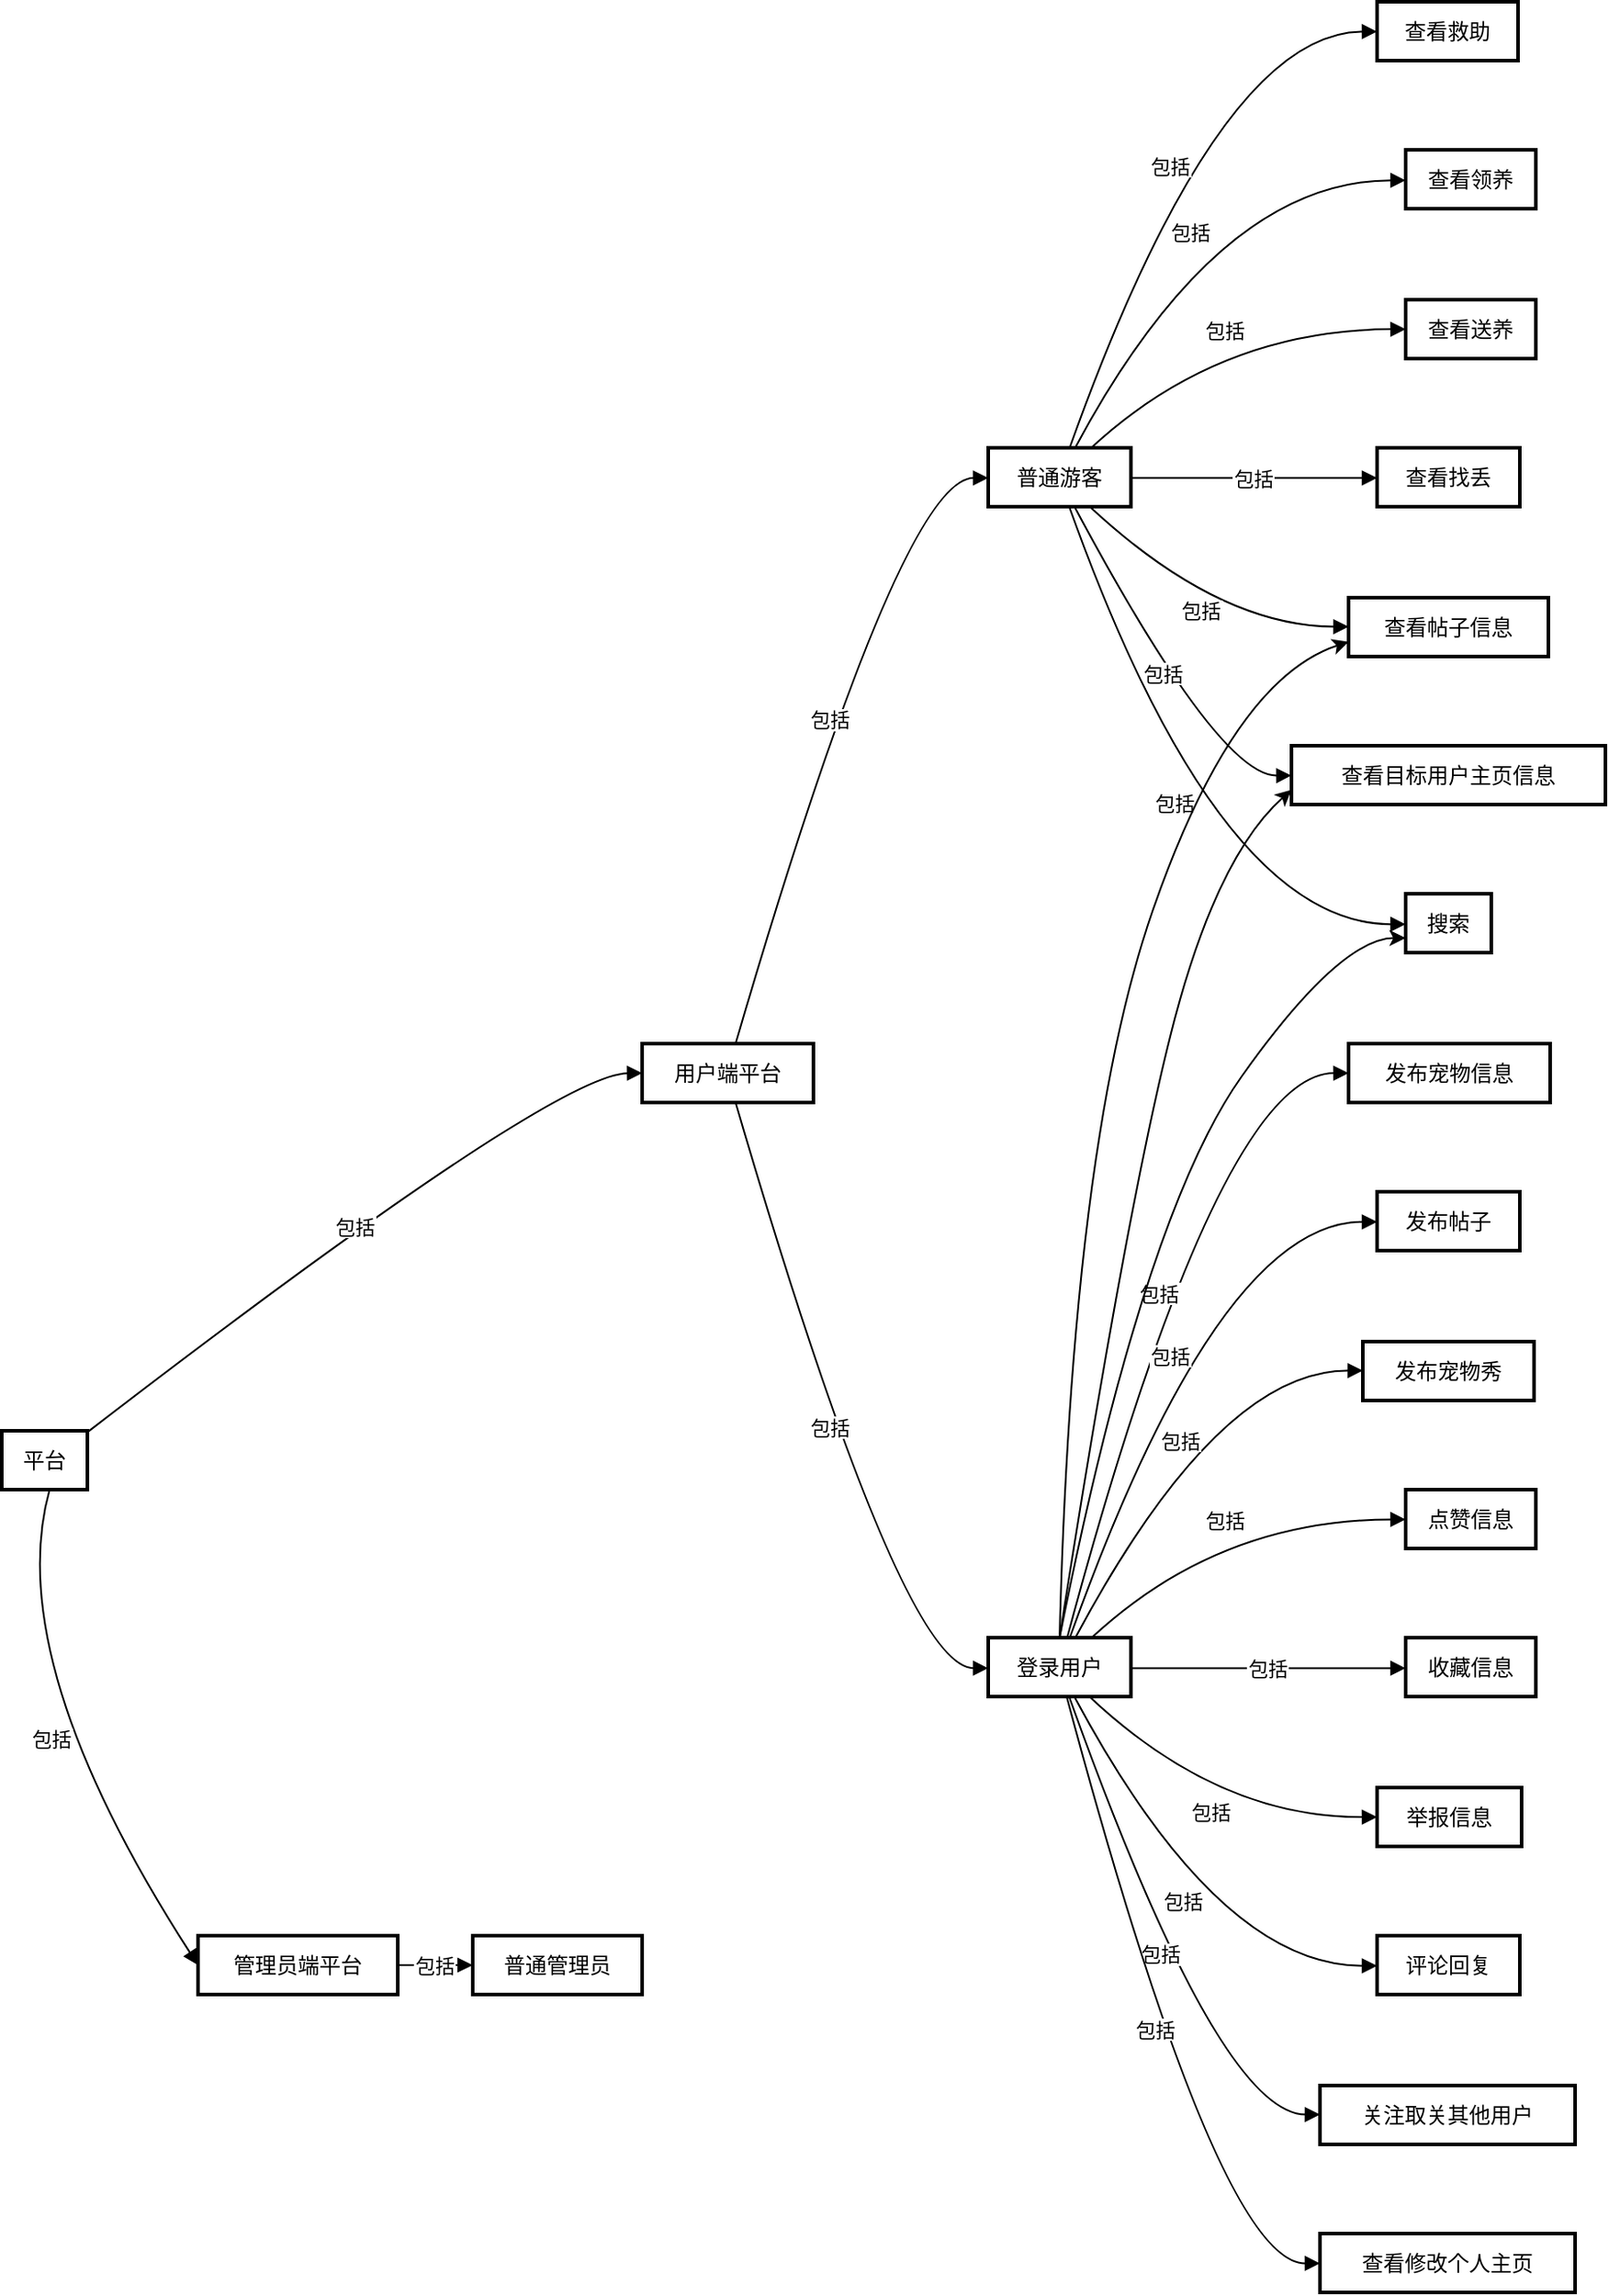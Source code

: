 <mxfile version="21.1.4" type="github">
  <diagram name="第 1 页" id="swBh_g0OanlbptFhDA5n">
    <mxGraphModel dx="2246" dy="1953" grid="1" gridSize="10" guides="1" tooltips="1" connect="1" arrows="1" fold="1" page="1" pageScale="1" pageWidth="827" pageHeight="1169" math="0" shadow="0">
      <root>
        <mxCell id="0" />
        <mxCell id="1" parent="0" />
        <mxCell id="2" value="平台" style="whiteSpace=wrap;strokeWidth=2;" parent="1" vertex="1">
          <mxGeometry x="-220" y="801" width="48" height="33" as="geometry" />
        </mxCell>
        <mxCell id="3" value="用户端平台" style="whiteSpace=wrap;strokeWidth=2;" parent="1" vertex="1">
          <mxGeometry x="139" y="584" width="96" height="33" as="geometry" />
        </mxCell>
        <mxCell id="4" value="管理员端平台" style="whiteSpace=wrap;strokeWidth=2;" parent="1" vertex="1">
          <mxGeometry x="-110" y="1084" width="112" height="33" as="geometry" />
        </mxCell>
        <mxCell id="5" value="普通游客" style="whiteSpace=wrap;strokeWidth=2;" parent="1" vertex="1">
          <mxGeometry x="333" y="250" width="80" height="33" as="geometry" />
        </mxCell>
        <mxCell id="6" value="登录用户" style="whiteSpace=wrap;strokeWidth=2;" parent="1" vertex="1">
          <mxGeometry x="333" y="917" width="80" height="33" as="geometry" />
        </mxCell>
        <mxCell id="7" value="普通管理员" style="whiteSpace=wrap;strokeWidth=2;" parent="1" vertex="1">
          <mxGeometry x="44" y="1084" width="95" height="33" as="geometry" />
        </mxCell>
        <mxCell id="8" value="查看救助" style="whiteSpace=wrap;strokeWidth=2;" parent="1" vertex="1">
          <mxGeometry x="551" width="79" height="33" as="geometry" />
        </mxCell>
        <mxCell id="9" value="查看领养" style="whiteSpace=wrap;strokeWidth=2;" parent="1" vertex="1">
          <mxGeometry x="567" y="83" width="73" height="33" as="geometry" />
        </mxCell>
        <mxCell id="10" value="查看送养" style="whiteSpace=wrap;strokeWidth=2;" parent="1" vertex="1">
          <mxGeometry x="567" y="167" width="73" height="33" as="geometry" />
        </mxCell>
        <mxCell id="11" value="查看找丢" style="whiteSpace=wrap;strokeWidth=2;" parent="1" vertex="1">
          <mxGeometry x="551" y="250" width="80" height="33" as="geometry" />
        </mxCell>
        <mxCell id="12" value="查看帖子信息" style="whiteSpace=wrap;strokeWidth=2;" parent="1" vertex="1">
          <mxGeometry x="535" y="334" width="112" height="33" as="geometry" />
        </mxCell>
        <mxCell id="13" value="查看目标用户主页信息" style="whiteSpace=wrap;strokeWidth=2;" parent="1" vertex="1">
          <mxGeometry x="503" y="417" width="176" height="33" as="geometry" />
        </mxCell>
        <mxCell id="14" value="搜索" style="whiteSpace=wrap;strokeWidth=2;" parent="1" vertex="1">
          <mxGeometry x="567" y="500" width="48" height="33" as="geometry" />
        </mxCell>
        <mxCell id="15" value="发布宠物信息" style="whiteSpace=wrap;strokeWidth=2;" parent="1" vertex="1">
          <mxGeometry x="535" y="584" width="113" height="33" as="geometry" />
        </mxCell>
        <mxCell id="16" value="发布帖子" style="whiteSpace=wrap;strokeWidth=2;" parent="1" vertex="1">
          <mxGeometry x="551" y="667" width="80" height="33" as="geometry" />
        </mxCell>
        <mxCell id="17" value="发布宠物秀" style="whiteSpace=wrap;strokeWidth=2;" parent="1" vertex="1">
          <mxGeometry x="543" y="751" width="96" height="33" as="geometry" />
        </mxCell>
        <mxCell id="18" value="点赞信息" style="whiteSpace=wrap;strokeWidth=2;" parent="1" vertex="1">
          <mxGeometry x="567" y="834" width="73" height="33" as="geometry" />
        </mxCell>
        <mxCell id="19" value="收藏信息" style="whiteSpace=wrap;strokeWidth=2;" parent="1" vertex="1">
          <mxGeometry x="567" y="917" width="73" height="33" as="geometry" />
        </mxCell>
        <mxCell id="20" value="举报信息" style="whiteSpace=wrap;strokeWidth=2;" parent="1" vertex="1">
          <mxGeometry x="551" y="1001" width="81" height="33" as="geometry" />
        </mxCell>
        <mxCell id="21" value="评论回复" style="whiteSpace=wrap;strokeWidth=2;" parent="1" vertex="1">
          <mxGeometry x="551" y="1084" width="80" height="33" as="geometry" />
        </mxCell>
        <mxCell id="22" value="关注取关其他用户" style="whiteSpace=wrap;strokeWidth=2;" parent="1" vertex="1">
          <mxGeometry x="519" y="1168" width="143" height="33" as="geometry" />
        </mxCell>
        <mxCell id="23" value="查看修改个人主页" style="whiteSpace=wrap;strokeWidth=2;" parent="1" vertex="1">
          <mxGeometry x="519" y="1251" width="143" height="33" as="geometry" />
        </mxCell>
        <mxCell id="24" value="包括" style="curved=1;startArrow=none;endArrow=block;exitX=0.996;exitY=0.028;entryX=-0.004;entryY=0.5;" parent="1" source="2" target="3" edge="1">
          <mxGeometry relative="1" as="geometry">
            <Array as="points">
              <mxPoint x="89" y="601" />
            </Array>
          </mxGeometry>
        </mxCell>
        <mxCell id="25" value="包括" style="curved=1;startArrow=none;endArrow=block;exitX=0.558;exitY=0.997;entryX=-0.004;entryY=0.5;" parent="1" source="2" target="4" edge="1">
          <mxGeometry relative="1" as="geometry">
            <Array as="points">
              <mxPoint x="-220" y="930" />
            </Array>
          </mxGeometry>
        </mxCell>
        <mxCell id="26" value="包括" style="curved=1;startArrow=none;endArrow=block;exitX=0.546;exitY=-0.006;entryX=-0.003;entryY=0.512;" parent="1" source="3" target="5" edge="1">
          <mxGeometry relative="1" as="geometry">
            <Array as="points">
              <mxPoint x="284" y="267" />
            </Array>
          </mxGeometry>
        </mxCell>
        <mxCell id="27" value="包括" style="curved=1;startArrow=none;endArrow=block;exitX=0.546;exitY=1.006;entryX=-0.003;entryY=0.518;" parent="1" source="3" target="6" edge="1">
          <mxGeometry relative="1" as="geometry">
            <Array as="points">
              <mxPoint x="284" y="934" />
            </Array>
          </mxGeometry>
        </mxCell>
        <mxCell id="28" value="包括" style="curved=1;startArrow=none;endArrow=block;exitX=0.995;exitY=0.5;entryX=0.002;entryY=0.5;" parent="1" source="4" target="7" edge="1">
          <mxGeometry relative="1" as="geometry">
            <Array as="points" />
          </mxGeometry>
        </mxCell>
        <mxCell id="29" value="包括" style="curved=1;startArrow=none;endArrow=block;exitX=0.57;exitY=0.006;entryX=0.005;entryY=0.506;" parent="1" source="5" target="8" edge="1">
          <mxGeometry relative="1" as="geometry">
            <Array as="points">
              <mxPoint x="462" y="17" />
            </Array>
          </mxGeometry>
        </mxCell>
        <mxCell id="30" value="包括" style="curved=1;startArrow=none;endArrow=block;exitX=0.608;exitY=0.006;entryX=3.974e-8;entryY=0.518;" parent="1" source="5" target="9" edge="1">
          <mxGeometry relative="1" as="geometry">
            <Array as="points">
              <mxPoint x="462" y="100" />
            </Array>
          </mxGeometry>
        </mxCell>
        <mxCell id="31" value="包括" style="curved=1;startArrow=none;endArrow=block;exitX=0.719;exitY=0.006;entryX=3.974e-8;entryY=0.5;" parent="1" source="5" target="10" edge="1">
          <mxGeometry relative="1" as="geometry">
            <Array as="points">
              <mxPoint x="462" y="184" />
            </Array>
          </mxGeometry>
        </mxCell>
        <mxCell id="32" value="包括" style="curved=1;startArrow=none;endArrow=block;exitX=0.995;exitY=0.512;entryX=0;entryY=0.512;" parent="1" source="5" target="11" edge="1">
          <mxGeometry relative="1" as="geometry">
            <Array as="points" />
          </mxGeometry>
        </mxCell>
        <mxCell id="33" value="包括" style="curved=1;startArrow=none;endArrow=block;exitX=0.719;exitY=1.018;entryX=0;entryY=0.494;" parent="1" source="5" target="12" edge="1">
          <mxGeometry relative="1" as="geometry">
            <Array as="points">
              <mxPoint x="462" y="350" />
            </Array>
          </mxGeometry>
        </mxCell>
        <mxCell id="34" value="包括" style="curved=1;startArrow=none;endArrow=block;exitX=0.608;exitY=1.018;entryX=0;entryY=0.506;" parent="1" source="5" target="13" edge="1">
          <mxGeometry relative="1" as="geometry">
            <Array as="points">
              <mxPoint x="462" y="434" />
            </Array>
          </mxGeometry>
        </mxCell>
        <mxCell id="35" value="包括" style="curved=1;startArrow=none;endArrow=block;exitX=0.57;exitY=1.018;entryX=3.974e-8;entryY=0.518;" parent="1" source="5" target="14" edge="1">
          <mxGeometry relative="1" as="geometry">
            <Array as="points">
              <mxPoint x="462" y="517" />
            </Array>
          </mxGeometry>
        </mxCell>
        <mxCell id="36" value="包括" style="curved=1;startArrow=none;endArrow=block;exitX=0.552;exitY=0.012;entryX=-0.004;entryY=0.5;" parent="1" source="6" target="15" edge="1">
          <mxGeometry relative="1" as="geometry">
            <Array as="points">
              <mxPoint x="462" y="601" />
            </Array>
          </mxGeometry>
        </mxCell>
        <mxCell id="37" value="包括" style="curved=1;startArrow=none;endArrow=block;exitX=0.57;exitY=0.012;entryX=0;entryY=0.512;" parent="1" source="6" target="16" edge="1">
          <mxGeometry relative="1" as="geometry">
            <Array as="points">
              <mxPoint x="462" y="684" />
            </Array>
          </mxGeometry>
        </mxCell>
        <mxCell id="38" value="包括" style="curved=1;startArrow=none;endArrow=block;exitX=0.608;exitY=0.012;entryX=0;entryY=0.494;" parent="1" source="6" target="17" edge="1">
          <mxGeometry relative="1" as="geometry">
            <Array as="points">
              <mxPoint x="462" y="767" />
            </Array>
          </mxGeometry>
        </mxCell>
        <mxCell id="39" value="包括" style="curved=1;startArrow=none;endArrow=block;exitX=0.719;exitY=0.012;entryX=3.974e-8;entryY=0.506;" parent="1" source="6" target="18" edge="1">
          <mxGeometry relative="1" as="geometry">
            <Array as="points">
              <mxPoint x="462" y="851" />
            </Array>
          </mxGeometry>
        </mxCell>
        <mxCell id="40" value="包括" style="curved=1;startArrow=none;endArrow=block;exitX=0.995;exitY=0.518;entryX=3.974e-8;entryY=0.518;" parent="1" source="6" target="19" edge="1">
          <mxGeometry relative="1" as="geometry">
            <Array as="points" />
          </mxGeometry>
        </mxCell>
        <mxCell id="41" value="包括" style="curved=1;startArrow=none;endArrow=block;exitX=0.719;exitY=1.024;entryX=-0.005;entryY=0.5;" parent="1" source="6" target="20" edge="1">
          <mxGeometry relative="1" as="geometry">
            <Array as="points">
              <mxPoint x="462" y="1018" />
            </Array>
          </mxGeometry>
        </mxCell>
        <mxCell id="42" value="包括" style="curved=1;startArrow=none;endArrow=block;exitX=0.608;exitY=1.024;entryX=0;entryY=0.512;" parent="1" source="6" target="21" edge="1">
          <mxGeometry relative="1" as="geometry">
            <Array as="points">
              <mxPoint x="462" y="1101" />
            </Array>
          </mxGeometry>
        </mxCell>
        <mxCell id="43" value="包括" style="curved=1;startArrow=none;endArrow=block;exitX=0.57;exitY=1.024;entryX=0.003;entryY=0.494;" parent="1" source="6" target="22" edge="1">
          <mxGeometry relative="1" as="geometry">
            <Array as="points">
              <mxPoint x="462" y="1184" />
            </Array>
          </mxGeometry>
        </mxCell>
        <mxCell id="44" value="包括" style="curved=1;startArrow=none;endArrow=block;exitX=0.552;exitY=1.024;entryX=0.003;entryY=0.506;" parent="1" source="6" target="23" edge="1">
          <mxGeometry relative="1" as="geometry">
            <Array as="points">
              <mxPoint x="462" y="1268" />
            </Array>
          </mxGeometry>
        </mxCell>
        <mxCell id="UFUjxkj2uRiqQf7iXU1H-51" value="" style="curved=1;endArrow=classic;html=1;rounded=0;exitX=0.5;exitY=0;exitDx=0;exitDy=0;entryX=0;entryY=0.75;entryDx=0;entryDy=0;" edge="1" parent="1" source="6" target="14">
          <mxGeometry width="50" height="50" relative="1" as="geometry">
            <mxPoint x="100" y="690" as="sourcePoint" />
            <mxPoint x="150" y="640" as="targetPoint" />
            <Array as="points">
              <mxPoint x="420" y="680" />
              <mxPoint x="530" y="525" />
            </Array>
          </mxGeometry>
        </mxCell>
        <mxCell id="UFUjxkj2uRiqQf7iXU1H-52" value="" style="curved=1;endArrow=classic;html=1;rounded=0;exitX=0.5;exitY=0;exitDx=0;exitDy=0;entryX=0;entryY=0.75;entryDx=0;entryDy=0;" edge="1" parent="1" source="6" target="13">
          <mxGeometry width="50" height="50" relative="1" as="geometry">
            <mxPoint x="100" y="690" as="sourcePoint" />
            <mxPoint x="150" y="640" as="targetPoint" />
            <Array as="points">
              <mxPoint x="410" y="680" />
              <mxPoint x="460" y="480" />
            </Array>
          </mxGeometry>
        </mxCell>
        <mxCell id="UFUjxkj2uRiqQf7iXU1H-53" value="" style="curved=1;endArrow=classic;html=1;rounded=0;exitX=0.5;exitY=0;exitDx=0;exitDy=0;entryX=0;entryY=0.75;entryDx=0;entryDy=0;" edge="1" parent="1" source="6" target="12">
          <mxGeometry width="50" height="50" relative="1" as="geometry">
            <mxPoint x="100" y="690" as="sourcePoint" />
            <mxPoint x="150" y="640" as="targetPoint" />
            <Array as="points">
              <mxPoint x="380" y="640" />
              <mxPoint x="470" y="380" />
            </Array>
          </mxGeometry>
        </mxCell>
      </root>
    </mxGraphModel>
  </diagram>
</mxfile>
